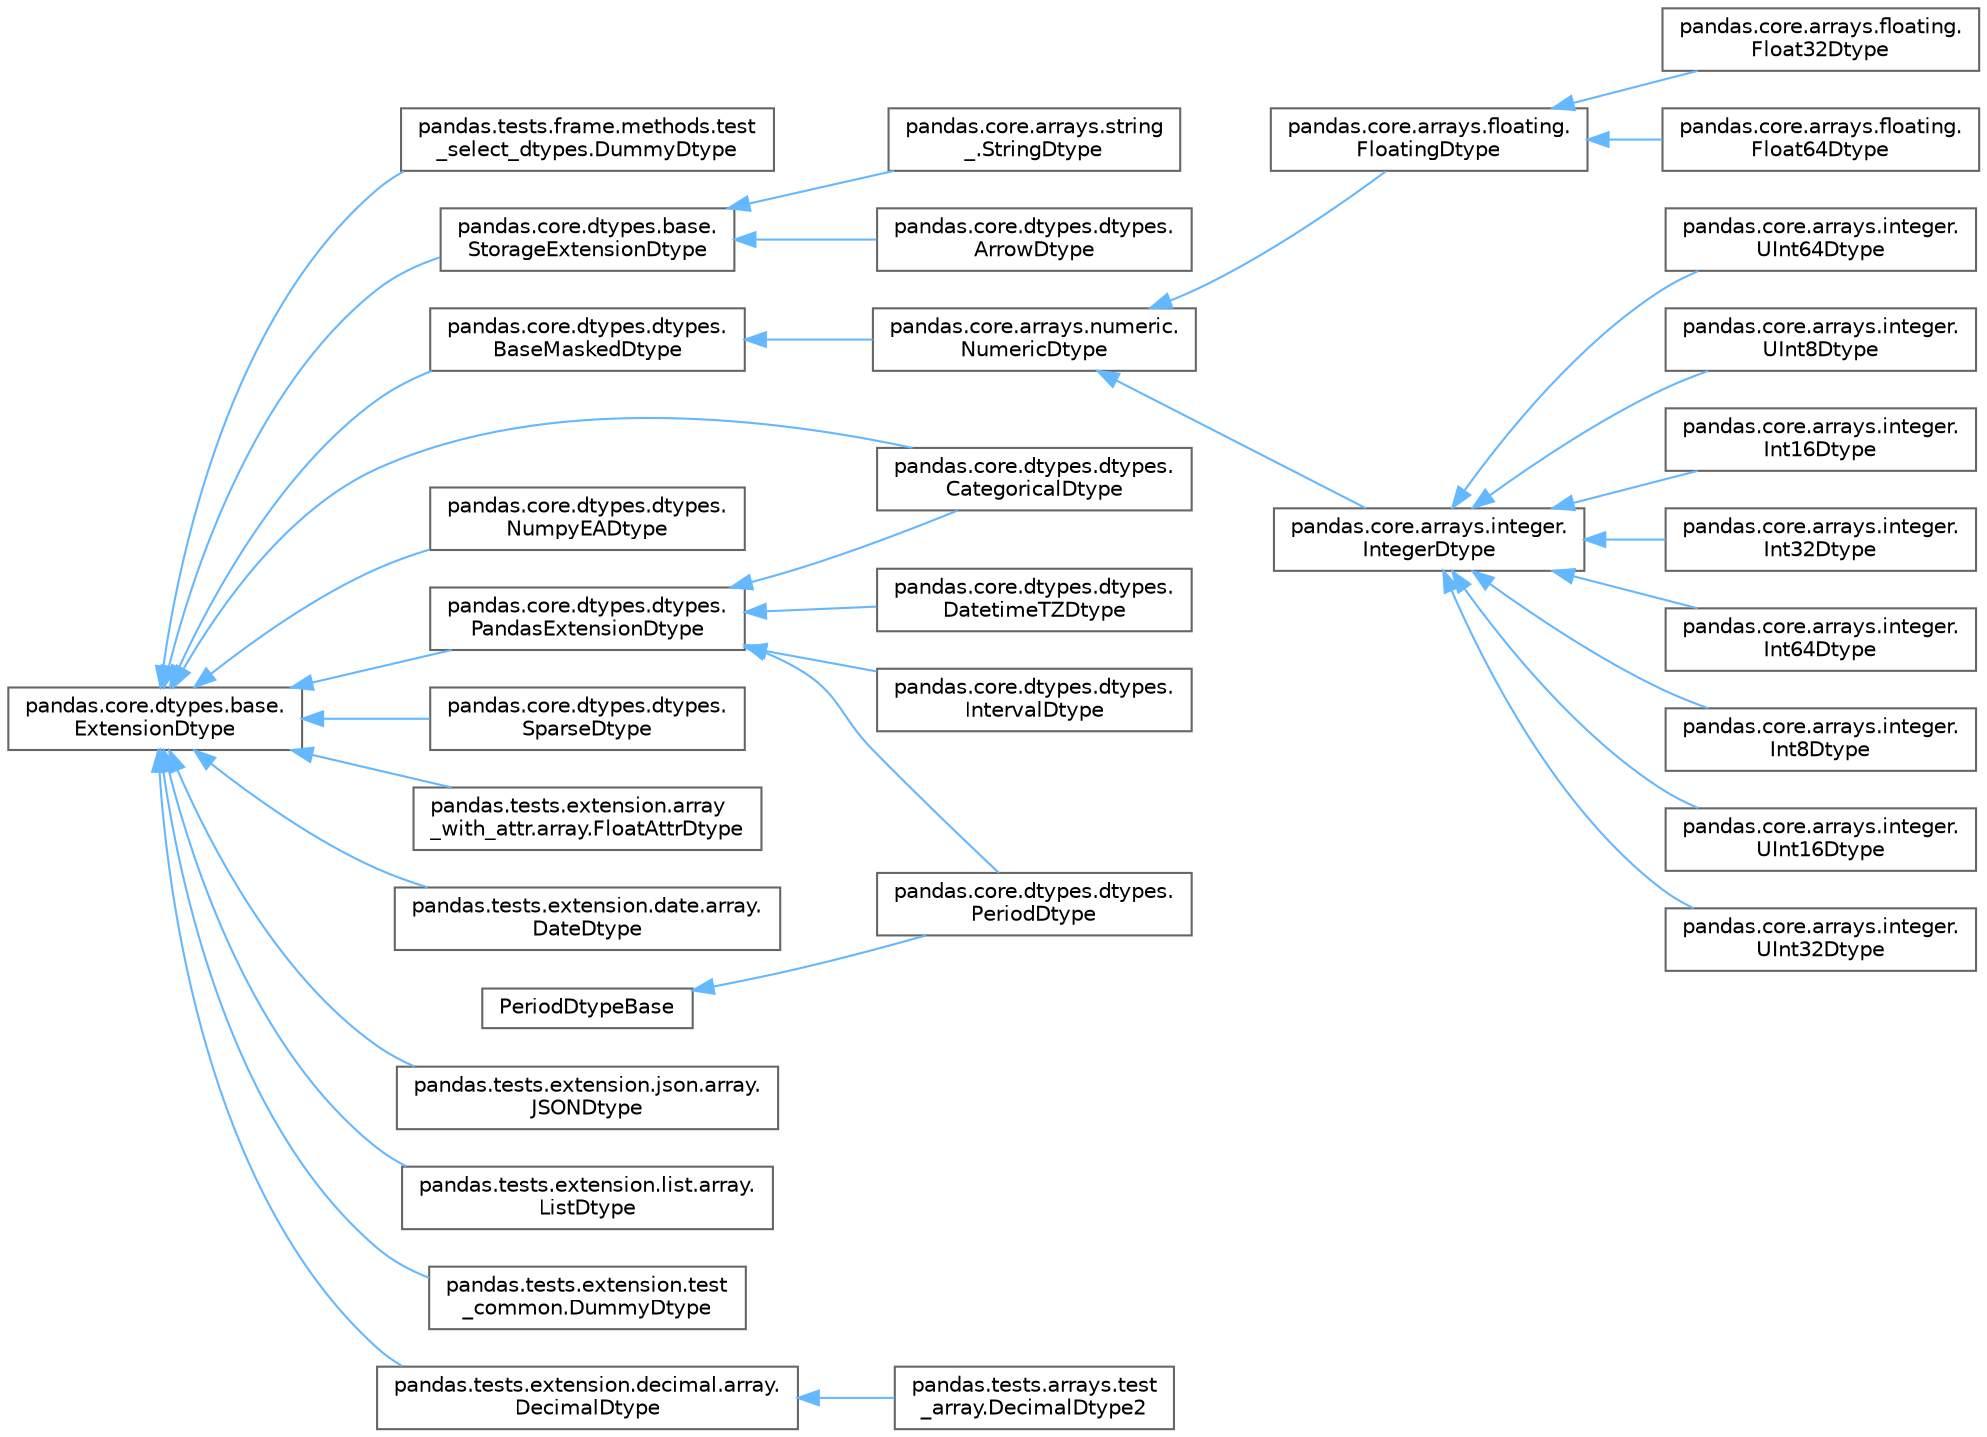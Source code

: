 digraph "Graphical Class Hierarchy"
{
 // LATEX_PDF_SIZE
  bgcolor="transparent";
  edge [fontname=Helvetica,fontsize=10,labelfontname=Helvetica,labelfontsize=10];
  node [fontname=Helvetica,fontsize=10,shape=box,height=0.2,width=0.4];
  rankdir="LR";
  Node0 [id="Node000000",label="pandas.core.dtypes.base.\lExtensionDtype",height=0.2,width=0.4,color="grey40", fillcolor="white", style="filled",URL="$d4/d64/classpandas_1_1core_1_1dtypes_1_1base_1_1ExtensionDtype.html",tooltip=" "];
  Node0 -> Node1 [id="edge4536_Node000000_Node000001",dir="back",color="steelblue1",style="solid",tooltip=" "];
  Node1 [id="Node000001",label="pandas.core.dtypes.base.\lStorageExtensionDtype",height=0.2,width=0.4,color="grey40", fillcolor="white", style="filled",URL="$df/d50/classpandas_1_1core_1_1dtypes_1_1base_1_1StorageExtensionDtype.html",tooltip=" "];
  Node1 -> Node2 [id="edge4537_Node000001_Node000002",dir="back",color="steelblue1",style="solid",tooltip=" "];
  Node2 [id="Node000002",label="pandas.core.arrays.string\l_.StringDtype",height=0.2,width=0.4,color="grey40", fillcolor="white", style="filled",URL="$df/d32/classpandas_1_1core_1_1arrays_1_1string___1_1StringDtype.html",tooltip=" "];
  Node1 -> Node3 [id="edge4538_Node000001_Node000003",dir="back",color="steelblue1",style="solid",tooltip=" "];
  Node3 [id="Node000003",label="pandas.core.dtypes.dtypes.\lArrowDtype",height=0.2,width=0.4,color="grey40", fillcolor="white", style="filled",URL="$dc/da5/classpandas_1_1core_1_1dtypes_1_1dtypes_1_1ArrowDtype.html",tooltip=" "];
  Node0 -> Node4 [id="edge4539_Node000000_Node000004",dir="back",color="steelblue1",style="solid",tooltip=" "];
  Node4 [id="Node000004",label="pandas.core.dtypes.dtypes.\lBaseMaskedDtype",height=0.2,width=0.4,color="grey40", fillcolor="white", style="filled",URL="$d8/dcb/classpandas_1_1core_1_1dtypes_1_1dtypes_1_1BaseMaskedDtype.html",tooltip=" "];
  Node4 -> Node5 [id="edge4540_Node000004_Node000005",dir="back",color="steelblue1",style="solid",tooltip=" "];
  Node5 [id="Node000005",label="pandas.core.arrays.numeric.\lNumericDtype",height=0.2,width=0.4,color="grey40", fillcolor="white", style="filled",URL="$db/d94/classpandas_1_1core_1_1arrays_1_1numeric_1_1NumericDtype.html",tooltip=" "];
  Node5 -> Node6 [id="edge4541_Node000005_Node000006",dir="back",color="steelblue1",style="solid",tooltip=" "];
  Node6 [id="Node000006",label="pandas.core.arrays.floating.\lFloatingDtype",height=0.2,width=0.4,color="grey40", fillcolor="white", style="filled",URL="$d0/dad/classpandas_1_1core_1_1arrays_1_1floating_1_1FloatingDtype.html",tooltip=" "];
  Node6 -> Node7 [id="edge4542_Node000006_Node000007",dir="back",color="steelblue1",style="solid",tooltip=" "];
  Node7 [id="Node000007",label="pandas.core.arrays.floating.\lFloat32Dtype",height=0.2,width=0.4,color="grey40", fillcolor="white", style="filled",URL="$d8/d8c/classpandas_1_1core_1_1arrays_1_1floating_1_1Float32Dtype.html",tooltip=" "];
  Node6 -> Node8 [id="edge4543_Node000006_Node000008",dir="back",color="steelblue1",style="solid",tooltip=" "];
  Node8 [id="Node000008",label="pandas.core.arrays.floating.\lFloat64Dtype",height=0.2,width=0.4,color="grey40", fillcolor="white", style="filled",URL="$da/d2f/classpandas_1_1core_1_1arrays_1_1floating_1_1Float64Dtype.html",tooltip=" "];
  Node5 -> Node9 [id="edge4544_Node000005_Node000009",dir="back",color="steelblue1",style="solid",tooltip=" "];
  Node9 [id="Node000009",label="pandas.core.arrays.integer.\lIntegerDtype",height=0.2,width=0.4,color="grey40", fillcolor="white", style="filled",URL="$d0/d1b/classpandas_1_1core_1_1arrays_1_1integer_1_1IntegerDtype.html",tooltip=" "];
  Node9 -> Node10 [id="edge4545_Node000009_Node000010",dir="back",color="steelblue1",style="solid",tooltip=" "];
  Node10 [id="Node000010",label="pandas.core.arrays.integer.\lInt16Dtype",height=0.2,width=0.4,color="grey40", fillcolor="white", style="filled",URL="$dc/d59/classpandas_1_1core_1_1arrays_1_1integer_1_1Int16Dtype.html",tooltip=" "];
  Node9 -> Node11 [id="edge4546_Node000009_Node000011",dir="back",color="steelblue1",style="solid",tooltip=" "];
  Node11 [id="Node000011",label="pandas.core.arrays.integer.\lInt32Dtype",height=0.2,width=0.4,color="grey40", fillcolor="white", style="filled",URL="$d8/dca/classpandas_1_1core_1_1arrays_1_1integer_1_1Int32Dtype.html",tooltip=" "];
  Node9 -> Node12 [id="edge4547_Node000009_Node000012",dir="back",color="steelblue1",style="solid",tooltip=" "];
  Node12 [id="Node000012",label="pandas.core.arrays.integer.\lInt64Dtype",height=0.2,width=0.4,color="grey40", fillcolor="white", style="filled",URL="$d7/d02/classpandas_1_1core_1_1arrays_1_1integer_1_1Int64Dtype.html",tooltip=" "];
  Node9 -> Node13 [id="edge4548_Node000009_Node000013",dir="back",color="steelblue1",style="solid",tooltip=" "];
  Node13 [id="Node000013",label="pandas.core.arrays.integer.\lInt8Dtype",height=0.2,width=0.4,color="grey40", fillcolor="white", style="filled",URL="$d0/da3/classpandas_1_1core_1_1arrays_1_1integer_1_1Int8Dtype.html",tooltip=" "];
  Node9 -> Node14 [id="edge4549_Node000009_Node000014",dir="back",color="steelblue1",style="solid",tooltip=" "];
  Node14 [id="Node000014",label="pandas.core.arrays.integer.\lUInt16Dtype",height=0.2,width=0.4,color="grey40", fillcolor="white", style="filled",URL="$de/d80/classpandas_1_1core_1_1arrays_1_1integer_1_1UInt16Dtype.html",tooltip=" "];
  Node9 -> Node15 [id="edge4550_Node000009_Node000015",dir="back",color="steelblue1",style="solid",tooltip=" "];
  Node15 [id="Node000015",label="pandas.core.arrays.integer.\lUInt32Dtype",height=0.2,width=0.4,color="grey40", fillcolor="white", style="filled",URL="$da/d82/classpandas_1_1core_1_1arrays_1_1integer_1_1UInt32Dtype.html",tooltip=" "];
  Node9 -> Node16 [id="edge4551_Node000009_Node000016",dir="back",color="steelblue1",style="solid",tooltip=" "];
  Node16 [id="Node000016",label="pandas.core.arrays.integer.\lUInt64Dtype",height=0.2,width=0.4,color="grey40", fillcolor="white", style="filled",URL="$d5/d1a/classpandas_1_1core_1_1arrays_1_1integer_1_1UInt64Dtype.html",tooltip=" "];
  Node9 -> Node17 [id="edge4552_Node000009_Node000017",dir="back",color="steelblue1",style="solid",tooltip=" "];
  Node17 [id="Node000017",label="pandas.core.arrays.integer.\lUInt8Dtype",height=0.2,width=0.4,color="grey40", fillcolor="white", style="filled",URL="$d7/d03/classpandas_1_1core_1_1arrays_1_1integer_1_1UInt8Dtype.html",tooltip=" "];
  Node0 -> Node18 [id="edge4553_Node000000_Node000018",dir="back",color="steelblue1",style="solid",tooltip=" "];
  Node18 [id="Node000018",label="pandas.core.dtypes.dtypes.\lCategoricalDtype",height=0.2,width=0.4,color="grey40", fillcolor="white", style="filled",URL="$d1/d5c/classpandas_1_1core_1_1dtypes_1_1dtypes_1_1CategoricalDtype.html",tooltip=" "];
  Node0 -> Node24 [id="edge4554_Node000000_Node000024",dir="back",color="steelblue1",style="solid",tooltip=" "];
  Node24 [id="Node000024",label="pandas.core.dtypes.dtypes.\lNumpyEADtype",height=0.2,width=0.4,color="grey40", fillcolor="white", style="filled",URL="$db/d1d/classpandas_1_1core_1_1dtypes_1_1dtypes_1_1NumpyEADtype.html",tooltip=" "];
  Node0 -> Node19 [id="edge4555_Node000000_Node000019",dir="back",color="steelblue1",style="solid",tooltip=" "];
  Node19 [id="Node000019",label="pandas.core.dtypes.dtypes.\lPandasExtensionDtype",height=0.2,width=0.4,color="grey40", fillcolor="white", style="filled",URL="$d0/d04/classpandas_1_1core_1_1dtypes_1_1dtypes_1_1PandasExtensionDtype.html",tooltip=" "];
  Node19 -> Node18 [id="edge4556_Node000019_Node000018",dir="back",color="steelblue1",style="solid",tooltip=" "];
  Node19 -> Node20 [id="edge4557_Node000019_Node000020",dir="back",color="steelblue1",style="solid",tooltip=" "];
  Node20 [id="Node000020",label="pandas.core.dtypes.dtypes.\lDatetimeTZDtype",height=0.2,width=0.4,color="grey40", fillcolor="white", style="filled",URL="$d7/d09/classpandas_1_1core_1_1dtypes_1_1dtypes_1_1DatetimeTZDtype.html",tooltip=" "];
  Node19 -> Node21 [id="edge4558_Node000019_Node000021",dir="back",color="steelblue1",style="solid",tooltip=" "];
  Node21 [id="Node000021",label="pandas.core.dtypes.dtypes.\lIntervalDtype",height=0.2,width=0.4,color="grey40", fillcolor="white", style="filled",URL="$dc/da8/classpandas_1_1core_1_1dtypes_1_1dtypes_1_1IntervalDtype.html",tooltip=" "];
  Node19 -> Node22 [id="edge4559_Node000019_Node000022",dir="back",color="steelblue1",style="solid",tooltip=" "];
  Node22 [id="Node000022",label="pandas.core.dtypes.dtypes.\lPeriodDtype",height=0.2,width=0.4,color="grey40", fillcolor="white", style="filled",URL="$d5/d14/classpandas_1_1core_1_1dtypes_1_1dtypes_1_1PeriodDtype.html",tooltip=" "];
  Node0 -> Node25 [id="edge4560_Node000000_Node000025",dir="back",color="steelblue1",style="solid",tooltip=" "];
  Node25 [id="Node000025",label="pandas.core.dtypes.dtypes.\lSparseDtype",height=0.2,width=0.4,color="grey40", fillcolor="white", style="filled",URL="$d3/dd4/classpandas_1_1core_1_1dtypes_1_1dtypes_1_1SparseDtype.html",tooltip=" "];
  Node0 -> Node26 [id="edge4561_Node000000_Node000026",dir="back",color="steelblue1",style="solid",tooltip=" "];
  Node26 [id="Node000026",label="pandas.tests.extension.array\l_with_attr.array.FloatAttrDtype",height=0.2,width=0.4,color="grey40", fillcolor="white", style="filled",URL="$dd/d0e/classpandas_1_1tests_1_1extension_1_1array__with__attr_1_1array_1_1FloatAttrDtype.html",tooltip=" "];
  Node0 -> Node27 [id="edge4562_Node000000_Node000027",dir="back",color="steelblue1",style="solid",tooltip=" "];
  Node27 [id="Node000027",label="pandas.tests.extension.date.array.\lDateDtype",height=0.2,width=0.4,color="grey40", fillcolor="white", style="filled",URL="$d2/d9a/classpandas_1_1tests_1_1extension_1_1date_1_1array_1_1DateDtype.html",tooltip=" "];
  Node0 -> Node28 [id="edge4563_Node000000_Node000028",dir="back",color="steelblue1",style="solid",tooltip=" "];
  Node28 [id="Node000028",label="pandas.tests.extension.decimal.array.\lDecimalDtype",height=0.2,width=0.4,color="grey40", fillcolor="white", style="filled",URL="$d9/d5f/classpandas_1_1tests_1_1extension_1_1decimal_1_1array_1_1DecimalDtype.html",tooltip=" "];
  Node28 -> Node29 [id="edge4564_Node000028_Node000029",dir="back",color="steelblue1",style="solid",tooltip=" "];
  Node29 [id="Node000029",label="pandas.tests.arrays.test\l_array.DecimalDtype2",height=0.2,width=0.4,color="grey40", fillcolor="white", style="filled",URL="$da/d01/classpandas_1_1tests_1_1arrays_1_1test__array_1_1DecimalDtype2.html",tooltip=" "];
  Node0 -> Node30 [id="edge4565_Node000000_Node000030",dir="back",color="steelblue1",style="solid",tooltip=" "];
  Node30 [id="Node000030",label="pandas.tests.extension.json.array.\lJSONDtype",height=0.2,width=0.4,color="grey40", fillcolor="white", style="filled",URL="$da/db3/classpandas_1_1tests_1_1extension_1_1json_1_1array_1_1JSONDtype.html",tooltip=" "];
  Node0 -> Node31 [id="edge4566_Node000000_Node000031",dir="back",color="steelblue1",style="solid",tooltip=" "];
  Node31 [id="Node000031",label="pandas.tests.extension.list.array.\lListDtype",height=0.2,width=0.4,color="grey40", fillcolor="white", style="filled",URL="$dd/dad/classpandas_1_1tests_1_1extension_1_1list_1_1array_1_1ListDtype.html",tooltip=" "];
  Node0 -> Node32 [id="edge4567_Node000000_Node000032",dir="back",color="steelblue1",style="solid",tooltip=" "];
  Node32 [id="Node000032",label="pandas.tests.extension.test\l_common.DummyDtype",height=0.2,width=0.4,color="grey40", fillcolor="white", style="filled",URL="$dc/dbd/classpandas_1_1tests_1_1extension_1_1test__common_1_1DummyDtype.html",tooltip=" "];
  Node0 -> Node33 [id="edge4568_Node000000_Node000033",dir="back",color="steelblue1",style="solid",tooltip=" "];
  Node33 [id="Node000033",label="pandas.tests.frame.methods.test\l_select_dtypes.DummyDtype",height=0.2,width=0.4,color="grey40", fillcolor="white", style="filled",URL="$d9/d0f/classpandas_1_1tests_1_1frame_1_1methods_1_1test__select__dtypes_1_1DummyDtype.html",tooltip=" "];
  Node23 [id="Node000023",label="PeriodDtypeBase",height=0.2,width=0.4,color="grey40", fillcolor="white", style="filled",URL="$d0/de8/classPeriodDtypeBase.html",tooltip=" "];
  Node23 -> Node22 [id="edge4569_Node000023_Node000022",dir="back",color="steelblue1",style="solid",tooltip=" "];
}
